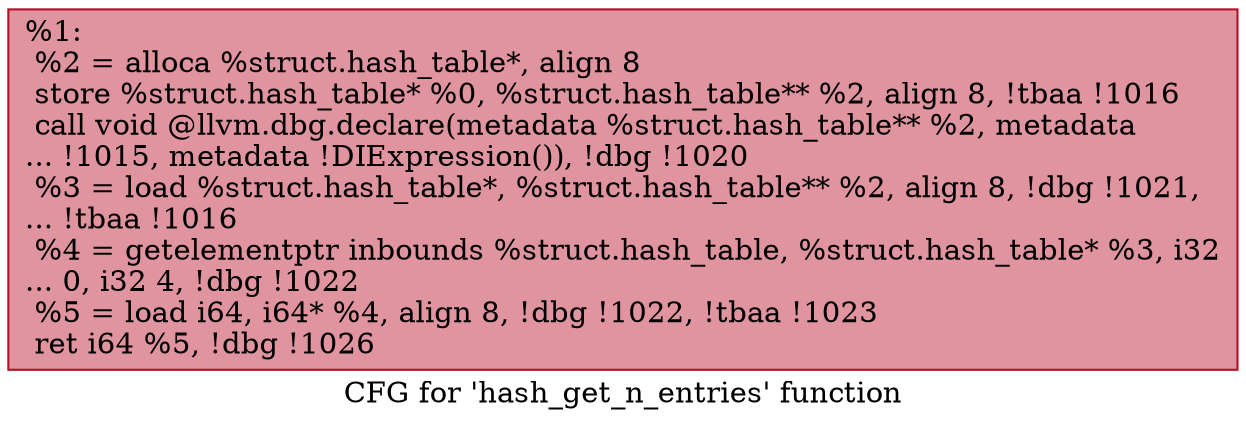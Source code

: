 digraph "CFG for 'hash_get_n_entries' function" {
	label="CFG for 'hash_get_n_entries' function";

	Node0x24868f0 [shape=record,color="#b70d28ff", style=filled, fillcolor="#b70d2870",label="{%1:\l  %2 = alloca %struct.hash_table*, align 8\l  store %struct.hash_table* %0, %struct.hash_table** %2, align 8, !tbaa !1016\l  call void @llvm.dbg.declare(metadata %struct.hash_table** %2, metadata\l... !1015, metadata !DIExpression()), !dbg !1020\l  %3 = load %struct.hash_table*, %struct.hash_table** %2, align 8, !dbg !1021,\l... !tbaa !1016\l  %4 = getelementptr inbounds %struct.hash_table, %struct.hash_table* %3, i32\l... 0, i32 4, !dbg !1022\l  %5 = load i64, i64* %4, align 8, !dbg !1022, !tbaa !1023\l  ret i64 %5, !dbg !1026\l}"];
}
